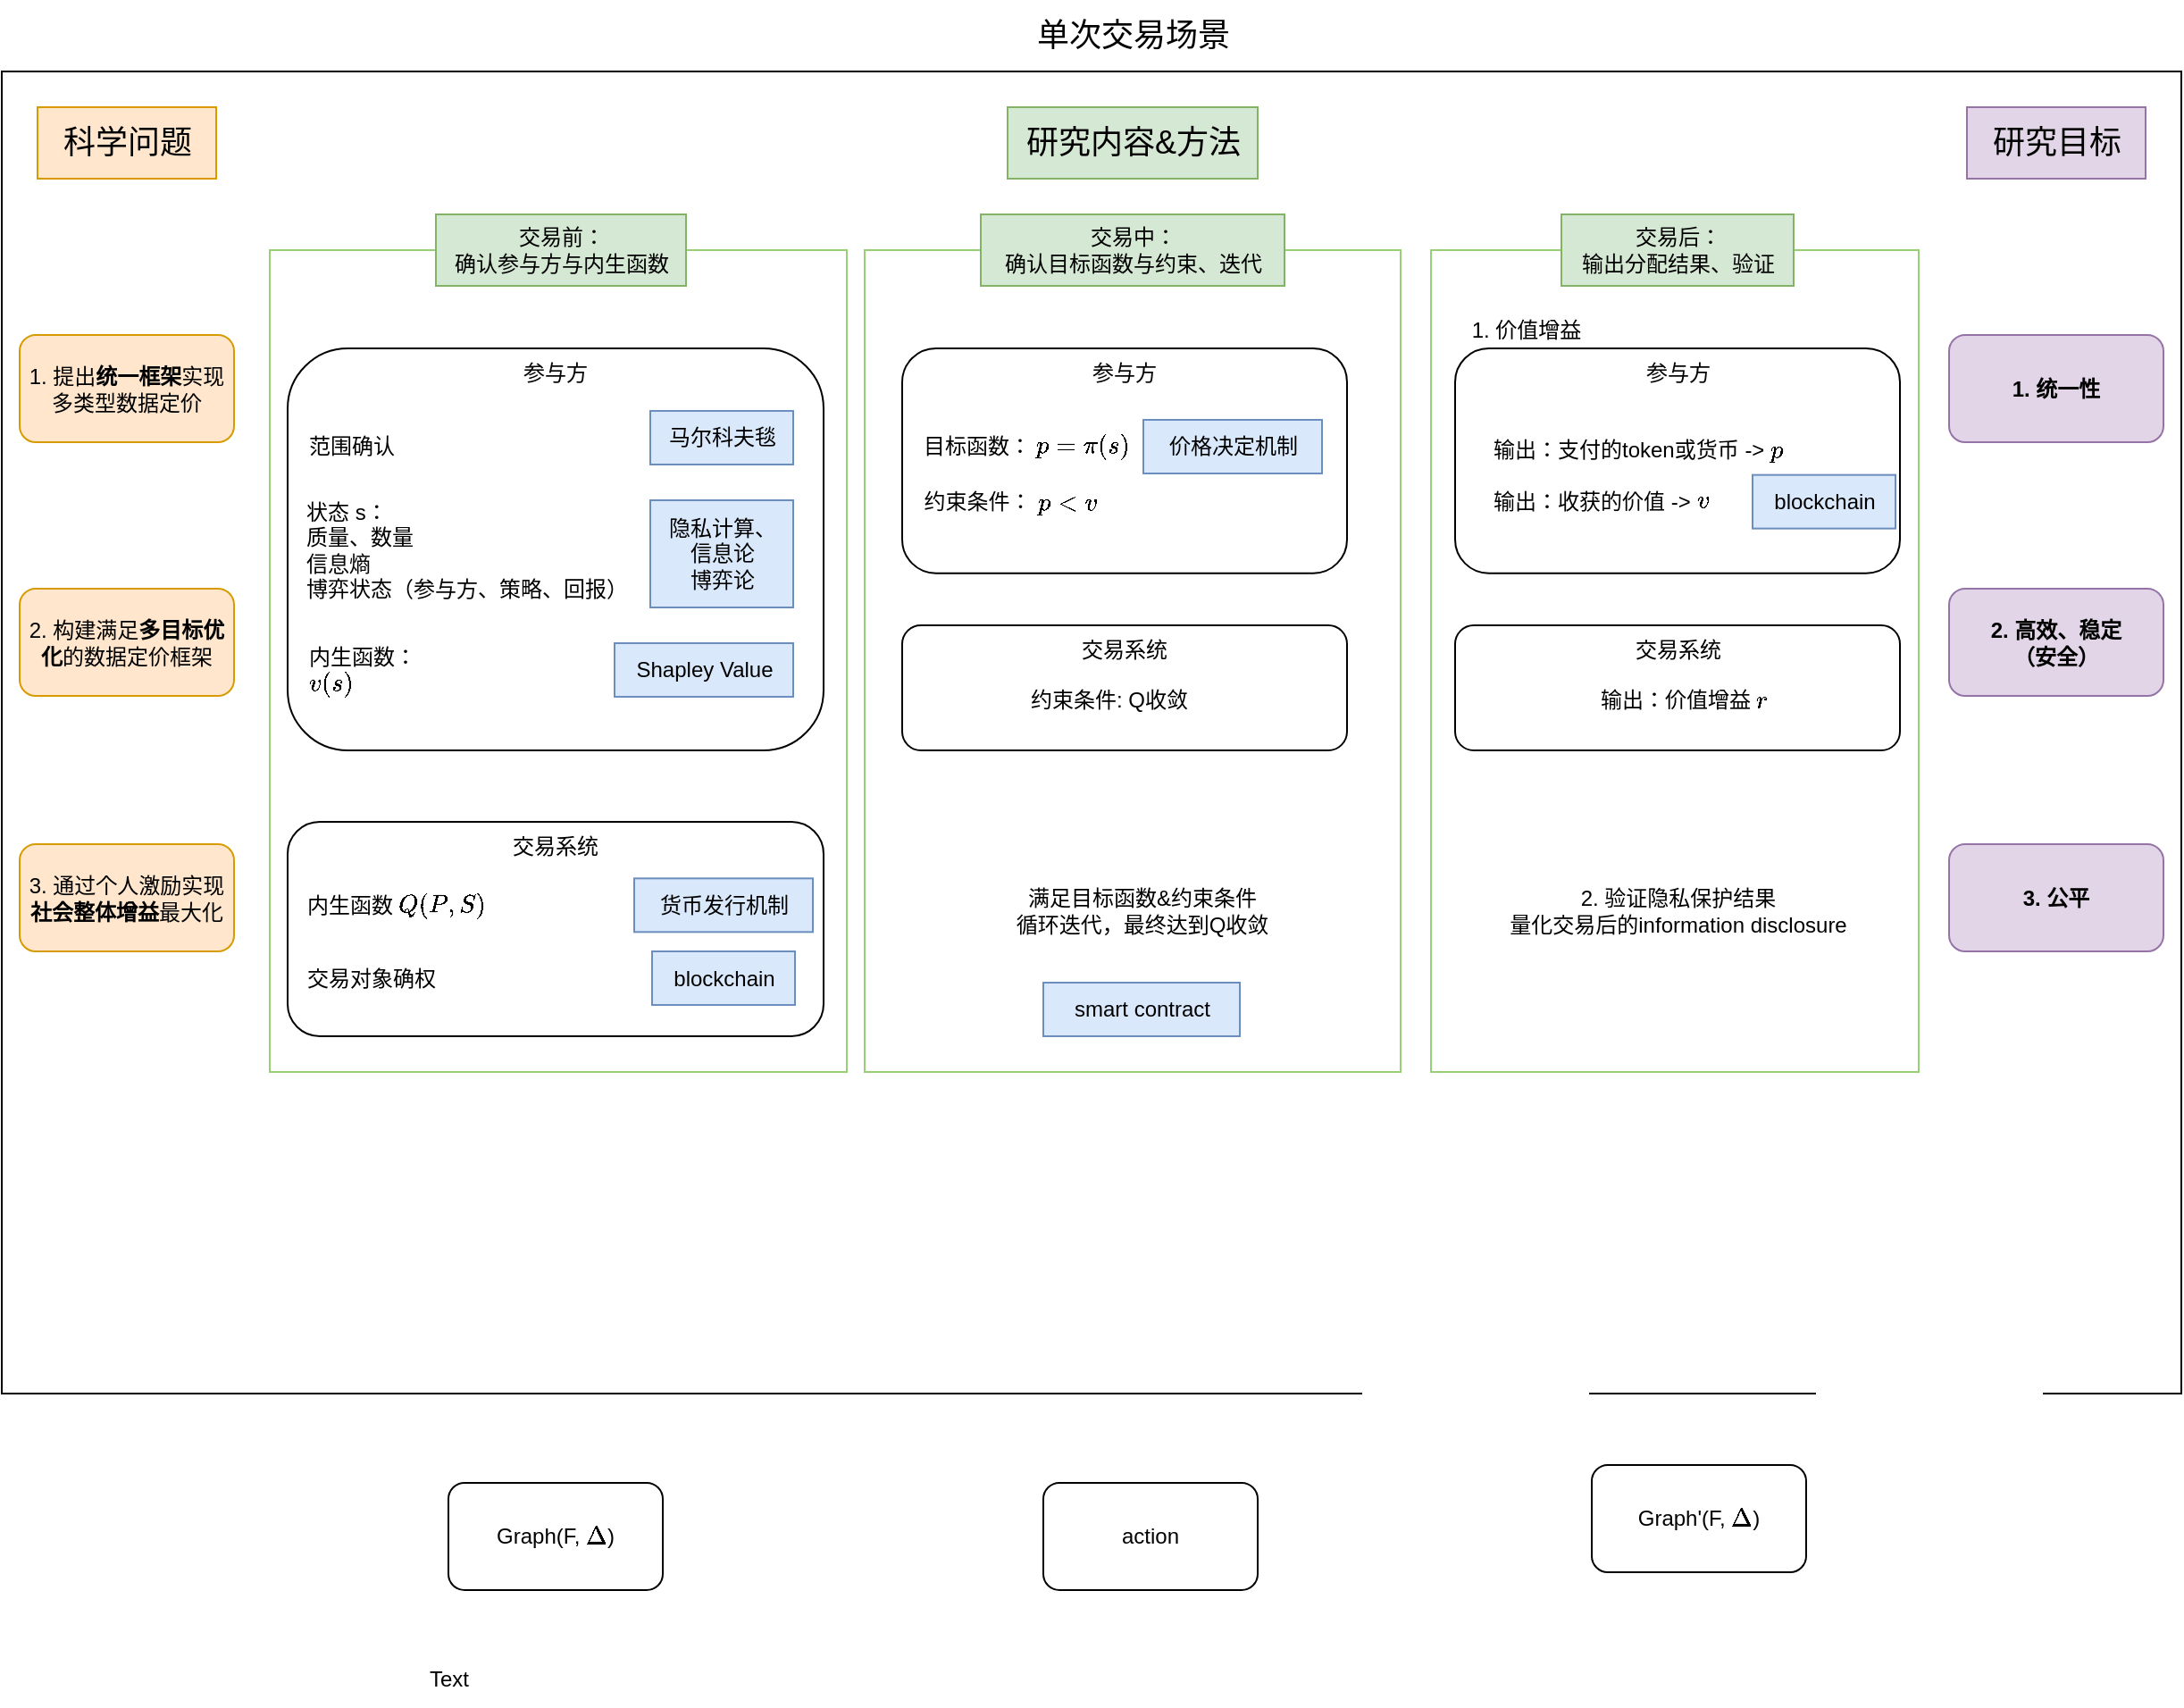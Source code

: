 <mxfile version="20.5.3" type="github">
  <diagram id="kGfsnMhB6VJ4VMqcUgDM" name="Page-1">
    <mxGraphModel dx="1292" dy="753" grid="1" gridSize="10" guides="1" tooltips="1" connect="1" arrows="1" fold="1" page="1" pageScale="1" pageWidth="827" pageHeight="1169" math="1" shadow="0">
      <root>
        <mxCell id="0" />
        <mxCell id="1" parent="0" />
        <mxCell id="trRhdnVgsLyDhOyCSFnk-100" value="" style="rounded=0;whiteSpace=wrap;html=1;fontSize=18;" parent="1" vertex="1">
          <mxGeometry x="10" y="140" width="1220" height="740" as="geometry" />
        </mxCell>
        <mxCell id="trRhdnVgsLyDhOyCSFnk-97" value="" style="group" parent="1" vertex="1" connectable="0">
          <mxGeometry x="810" y="220" width="273" height="480" as="geometry" />
        </mxCell>
        <mxCell id="trRhdnVgsLyDhOyCSFnk-87" value="" style="rounded=0;whiteSpace=wrap;html=1;fontSize=18;strokeColor=#97D077;" parent="trRhdnVgsLyDhOyCSFnk-97" vertex="1">
          <mxGeometry y="20" width="273" height="460" as="geometry" />
        </mxCell>
        <mxCell id="trRhdnVgsLyDhOyCSFnk-9" value="交易后：&lt;br&gt;输出分配结果、验证" style="text;html=1;align=center;verticalAlign=middle;resizable=0;points=[];autosize=1;strokeColor=#82b366;fillColor=#d5e8d4;" parent="trRhdnVgsLyDhOyCSFnk-97" vertex="1">
          <mxGeometry x="73" width="130" height="40" as="geometry" />
        </mxCell>
        <mxCell id="trRhdnVgsLyDhOyCSFnk-79" value="1. 价值增益" style="text;html=1;align=center;verticalAlign=middle;resizable=0;points=[];autosize=1;strokeColor=none;fillColor=none;" parent="trRhdnVgsLyDhOyCSFnk-97" vertex="1">
          <mxGeometry x="13" y="50" width="80" height="30" as="geometry" />
        </mxCell>
        <mxCell id="trRhdnVgsLyDhOyCSFnk-80" value="2. 验证隐私保护结果&lt;br&gt;量化交易后的information disclosure" style="text;html=1;align=center;verticalAlign=middle;resizable=0;points=[];autosize=1;strokeColor=none;fillColor=none;" parent="trRhdnVgsLyDhOyCSFnk-97" vertex="1">
          <mxGeometry x="33" y="370" width="210" height="40" as="geometry" />
        </mxCell>
        <mxCell id="trRhdnVgsLyDhOyCSFnk-95" value="" style="group" parent="1" vertex="1" connectable="0">
          <mxGeometry x="160" y="220" width="323" height="480" as="geometry" />
        </mxCell>
        <mxCell id="trRhdnVgsLyDhOyCSFnk-85" value="" style="rounded=0;whiteSpace=wrap;html=1;fontSize=18;strokeColor=#97D077;" parent="trRhdnVgsLyDhOyCSFnk-95" vertex="1">
          <mxGeometry y="20" width="323" height="460" as="geometry" />
        </mxCell>
        <mxCell id="trRhdnVgsLyDhOyCSFnk-7" value="交易前：&lt;br&gt;确认参与方与内生函数" style="text;html=1;align=center;verticalAlign=middle;resizable=0;points=[];autosize=1;strokeColor=#82b366;fillColor=#d5e8d4;" parent="trRhdnVgsLyDhOyCSFnk-95" vertex="1">
          <mxGeometry x="93" width="140" height="40" as="geometry" />
        </mxCell>
        <mxCell id="trRhdnVgsLyDhOyCSFnk-1" value="科学问题" style="text;html=1;align=center;verticalAlign=middle;resizable=0;points=[];autosize=1;strokeColor=#d79b00;fillColor=#ffe6cc;fontSize=18;" parent="1" vertex="1">
          <mxGeometry x="30" y="160" width="100" height="40" as="geometry" />
        </mxCell>
        <mxCell id="trRhdnVgsLyDhOyCSFnk-2" value="研究内容&amp;amp;方法" style="text;html=1;align=center;verticalAlign=middle;resizable=0;points=[];autosize=1;strokeColor=#82b366;fillColor=#d5e8d4;fontSize=18;" parent="1" vertex="1">
          <mxGeometry x="573" y="160" width="140" height="40" as="geometry" />
        </mxCell>
        <mxCell id="trRhdnVgsLyDhOyCSFnk-3" value="研究目标" style="text;html=1;align=center;verticalAlign=middle;resizable=0;points=[];autosize=1;strokeColor=#9673a6;fillColor=#e1d5e7;fontSize=18;" parent="1" vertex="1">
          <mxGeometry x="1110" y="160" width="100" height="40" as="geometry" />
        </mxCell>
        <mxCell id="trRhdnVgsLyDhOyCSFnk-4" value="1. 提出&lt;b&gt;统一框架&lt;/b&gt;实现多类型数据定价" style="rounded=1;whiteSpace=wrap;html=1;fillColor=#ffe6cc;strokeColor=#d79b00;" parent="1" vertex="1">
          <mxGeometry x="20" y="287.5" width="120" height="60" as="geometry" />
        </mxCell>
        <mxCell id="trRhdnVgsLyDhOyCSFnk-5" value="&lt;span style=&quot;font-weight: normal;&quot;&gt;2. 构建满足&lt;/span&gt;多目标优化&lt;span style=&quot;font-weight: normal;&quot;&gt;的数据定价框架&lt;/span&gt;" style="rounded=1;whiteSpace=wrap;html=1;fontStyle=1;fillColor=#ffe6cc;strokeColor=#d79b00;" parent="1" vertex="1">
          <mxGeometry x="20" y="429.5" width="120" height="60" as="geometry" />
        </mxCell>
        <mxCell id="trRhdnVgsLyDhOyCSFnk-6" value="3. 通过个人激励实现&lt;b&gt;社会整体增益&lt;/b&gt;最大化" style="rounded=1;whiteSpace=wrap;html=1;fillColor=#ffe6cc;strokeColor=#d79b00;" parent="1" vertex="1">
          <mxGeometry x="20" y="572.5" width="120" height="60" as="geometry" />
        </mxCell>
        <mxCell id="trRhdnVgsLyDhOyCSFnk-81" value="1. 统一性" style="rounded=1;whiteSpace=wrap;html=1;fontStyle=1;fillColor=#e1d5e7;strokeColor=#9673a6;" parent="1" vertex="1">
          <mxGeometry x="1100" y="287.5" width="120" height="60" as="geometry" />
        </mxCell>
        <mxCell id="trRhdnVgsLyDhOyCSFnk-82" value="&lt;span style=&quot;&quot;&gt;2. 高效、稳定&lt;br&gt;（安全）&lt;/span&gt;" style="rounded=1;whiteSpace=wrap;html=1;fontStyle=1;fillColor=#e1d5e7;strokeColor=#9673a6;" parent="1" vertex="1">
          <mxGeometry x="1100" y="429.5" width="120" height="60" as="geometry" />
        </mxCell>
        <mxCell id="trRhdnVgsLyDhOyCSFnk-83" value="3. 公平" style="rounded=1;whiteSpace=wrap;html=1;fontStyle=1;fillColor=#e1d5e7;strokeColor=#9673a6;" parent="1" vertex="1">
          <mxGeometry x="1100" y="572.5" width="120" height="60" as="geometry" />
        </mxCell>
        <mxCell id="trRhdnVgsLyDhOyCSFnk-88" value="" style="group" parent="1" vertex="1" connectable="0">
          <mxGeometry x="170" y="295" width="300" height="225" as="geometry" />
        </mxCell>
        <mxCell id="trRhdnVgsLyDhOyCSFnk-11" value="&lt;div style=&quot;text-align: justify;&quot;&gt;&lt;span style=&quot;background-color: initial;&quot;&gt;参与方&lt;/span&gt;&lt;/div&gt;" style="rounded=1;whiteSpace=wrap;html=1;verticalAlign=top;" parent="trRhdnVgsLyDhOyCSFnk-88" vertex="1">
          <mxGeometry width="300" height="225" as="geometry" />
        </mxCell>
        <mxCell id="trRhdnVgsLyDhOyCSFnk-12" value="&lt;div style=&quot;&quot;&gt;&lt;span style=&quot;background-color: initial;&quot;&gt;范围确认&lt;/span&gt;&lt;/div&gt;" style="text;html=1;align=left;verticalAlign=middle;resizable=0;points=[];autosize=1;strokeColor=none;fillColor=none;" parent="trRhdnVgsLyDhOyCSFnk-88" vertex="1">
          <mxGeometry x="10" y="40" width="70" height="30" as="geometry" />
        </mxCell>
        <mxCell id="trRhdnVgsLyDhOyCSFnk-14" value="内生函数：&lt;br&gt;\(v(s)\)" style="text;html=1;align=left;verticalAlign=middle;resizable=0;points=[];autosize=1;strokeColor=none;fillColor=none;" parent="trRhdnVgsLyDhOyCSFnk-88" vertex="1">
          <mxGeometry x="10" y="160" width="80" height="40" as="geometry" />
        </mxCell>
        <mxCell id="trRhdnVgsLyDhOyCSFnk-15" value="马尔科夫毯" style="text;html=1;align=center;verticalAlign=middle;resizable=0;points=[];autosize=1;strokeColor=#6c8ebf;fillColor=#dae8fc;" parent="trRhdnVgsLyDhOyCSFnk-88" vertex="1">
          <mxGeometry x="203" y="35" width="80" height="30" as="geometry" />
        </mxCell>
        <mxCell id="trRhdnVgsLyDhOyCSFnk-16" style="edgeStyle=orthogonalEdgeStyle;rounded=0;orthogonalLoop=1;jettySize=auto;html=1;exitX=0.5;exitY=1;exitDx=0;exitDy=0;" parent="trRhdnVgsLyDhOyCSFnk-88" source="trRhdnVgsLyDhOyCSFnk-11" target="trRhdnVgsLyDhOyCSFnk-11" edge="1">
          <mxGeometry relative="1" as="geometry" />
        </mxCell>
        <mxCell id="trRhdnVgsLyDhOyCSFnk-17" style="edgeStyle=orthogonalEdgeStyle;rounded=0;orthogonalLoop=1;jettySize=auto;html=1;exitX=0.5;exitY=1;exitDx=0;exitDy=0;" parent="trRhdnVgsLyDhOyCSFnk-88" source="trRhdnVgsLyDhOyCSFnk-11" target="trRhdnVgsLyDhOyCSFnk-11" edge="1">
          <mxGeometry relative="1" as="geometry" />
        </mxCell>
        <mxCell id="trRhdnVgsLyDhOyCSFnk-19" value="隐私计算、&lt;br&gt;信息论&lt;br&gt;博弈论" style="text;html=1;align=center;verticalAlign=middle;resizable=0;points=[];autosize=1;strokeColor=#6c8ebf;fillColor=#dae8fc;" parent="trRhdnVgsLyDhOyCSFnk-88" vertex="1">
          <mxGeometry x="203" y="85" width="80" height="60" as="geometry" />
        </mxCell>
        <mxCell id="trRhdnVgsLyDhOyCSFnk-20" value="Shapley Value" style="text;html=1;align=center;verticalAlign=middle;resizable=0;points=[];autosize=1;strokeColor=#6c8ebf;fillColor=#dae8fc;" parent="trRhdnVgsLyDhOyCSFnk-88" vertex="1">
          <mxGeometry x="183" y="165" width="100" height="30" as="geometry" />
        </mxCell>
        <mxCell id="trRhdnVgsLyDhOyCSFnk-63" value="&lt;div style=&quot;text-align: justify;&quot;&gt;&lt;span style=&quot;background-color: initial;&quot;&gt;状态 s：&lt;/span&gt;&lt;/div&gt;&lt;div style=&quot;text-align: justify;&quot;&gt;&lt;span style=&quot;background-color: initial;&quot;&gt;质量、数量&lt;/span&gt;&lt;/div&gt;&lt;div style=&quot;text-align: justify;&quot;&gt;&lt;span style=&quot;background-color: initial;&quot;&gt;信息熵&lt;/span&gt;&lt;/div&gt;&lt;div style=&quot;text-align: justify;&quot;&gt;&lt;span style=&quot;background-color: initial;&quot;&gt;博弈状态（参与方、策略、回报）&lt;/span&gt;&lt;/div&gt;" style="text;html=1;align=center;verticalAlign=middle;resizable=0;points=[];autosize=1;strokeColor=none;fillColor=none;" parent="trRhdnVgsLyDhOyCSFnk-88" vertex="1">
          <mxGeometry y="77.5" width="200" height="70" as="geometry" />
        </mxCell>
        <mxCell id="trRhdnVgsLyDhOyCSFnk-91" value="" style="group" parent="1" vertex="1" connectable="0">
          <mxGeometry x="823.5" y="295" width="249" height="125.83" as="geometry" />
        </mxCell>
        <mxCell id="trRhdnVgsLyDhOyCSFnk-69" value="&lt;div style=&quot;text-align: justify;&quot;&gt;&lt;span style=&quot;background-color: initial;&quot;&gt;参与方&lt;/span&gt;&lt;/div&gt;" style="rounded=1;whiteSpace=wrap;html=1;verticalAlign=top;" parent="trRhdnVgsLyDhOyCSFnk-91" vertex="1">
          <mxGeometry width="249" height="125.83" as="geometry" />
        </mxCell>
        <mxCell id="trRhdnVgsLyDhOyCSFnk-70" value="&lt;div style=&quot;&quot;&gt;&lt;span style=&quot;background-color: initial;&quot;&gt;输出：支付的token或货币 -&amp;gt; \(p\)&lt;/span&gt;&lt;/div&gt;&lt;div style=&quot;&quot;&gt;&lt;span style=&quot;background-color: initial;&quot;&gt;&lt;br&gt;&lt;/span&gt;&lt;/div&gt;&lt;div style=&quot;&quot;&gt;&lt;span style=&quot;background-color: initial;&quot;&gt;输出：收获的价值 -&amp;gt; \(v\)&lt;/span&gt;&lt;/div&gt;" style="text;html=1;align=left;verticalAlign=middle;resizable=0;points=[];autosize=1;strokeColor=none;fillColor=none;" parent="trRhdnVgsLyDhOyCSFnk-91" vertex="1">
          <mxGeometry x="19.5" y="40.83" width="200" height="60" as="geometry" />
        </mxCell>
        <mxCell id="trRhdnVgsLyDhOyCSFnk-72" style="edgeStyle=orthogonalEdgeStyle;rounded=0;orthogonalLoop=1;jettySize=auto;html=1;exitX=0.5;exitY=1;exitDx=0;exitDy=0;" parent="trRhdnVgsLyDhOyCSFnk-91" source="trRhdnVgsLyDhOyCSFnk-69" target="trRhdnVgsLyDhOyCSFnk-69" edge="1">
          <mxGeometry relative="1" as="geometry" />
        </mxCell>
        <mxCell id="trRhdnVgsLyDhOyCSFnk-73" style="edgeStyle=orthogonalEdgeStyle;rounded=0;orthogonalLoop=1;jettySize=auto;html=1;exitX=0.5;exitY=1;exitDx=0;exitDy=0;" parent="trRhdnVgsLyDhOyCSFnk-91" source="trRhdnVgsLyDhOyCSFnk-69" target="trRhdnVgsLyDhOyCSFnk-69" edge="1">
          <mxGeometry relative="1" as="geometry" />
        </mxCell>
        <mxCell id="5i36ToeXWMyhT65RXCBS-3" value="blockchain" style="text;html=1;align=center;verticalAlign=middle;resizable=0;points=[];autosize=1;strokeColor=#6c8ebf;fillColor=#dae8fc;" vertex="1" parent="trRhdnVgsLyDhOyCSFnk-91">
          <mxGeometry x="166.5" y="70.827" width="80" height="30" as="geometry" />
        </mxCell>
        <mxCell id="trRhdnVgsLyDhOyCSFnk-93" value="" style="group" parent="1" vertex="1" connectable="0">
          <mxGeometry x="823.5" y="450" width="249" height="70" as="geometry" />
        </mxCell>
        <mxCell id="trRhdnVgsLyDhOyCSFnk-74" value="&lt;div style=&quot;text-align: justify;&quot;&gt;&lt;span style=&quot;background-color: initial;&quot;&gt;交易系统&lt;/span&gt;&lt;/div&gt;" style="rounded=1;whiteSpace=wrap;html=1;verticalAlign=top;" parent="trRhdnVgsLyDhOyCSFnk-93" vertex="1">
          <mxGeometry width="249" height="70" as="geometry" />
        </mxCell>
        <mxCell id="trRhdnVgsLyDhOyCSFnk-75" value="&lt;div style=&quot;&quot;&gt;&lt;span style=&quot;background-color: initial;&quot;&gt;输出：价值增益 \(r\)&lt;/span&gt;&lt;/div&gt;" style="text;html=1;align=left;verticalAlign=middle;resizable=0;points=[];autosize=1;strokeColor=none;fillColor=none;" parent="trRhdnVgsLyDhOyCSFnk-93" vertex="1">
          <mxGeometry x="79.5" y="27.222" width="130" height="30" as="geometry" />
        </mxCell>
        <mxCell id="trRhdnVgsLyDhOyCSFnk-76" style="edgeStyle=orthogonalEdgeStyle;rounded=0;orthogonalLoop=1;jettySize=auto;html=1;exitX=0.5;exitY=1;exitDx=0;exitDy=0;" parent="trRhdnVgsLyDhOyCSFnk-93" source="trRhdnVgsLyDhOyCSFnk-74" target="trRhdnVgsLyDhOyCSFnk-74" edge="1">
          <mxGeometry relative="1" as="geometry" />
        </mxCell>
        <mxCell id="trRhdnVgsLyDhOyCSFnk-77" style="edgeStyle=orthogonalEdgeStyle;rounded=0;orthogonalLoop=1;jettySize=auto;html=1;exitX=0.5;exitY=1;exitDx=0;exitDy=0;" parent="trRhdnVgsLyDhOyCSFnk-93" source="trRhdnVgsLyDhOyCSFnk-74" target="trRhdnVgsLyDhOyCSFnk-74" edge="1">
          <mxGeometry relative="1" as="geometry" />
        </mxCell>
        <mxCell id="trRhdnVgsLyDhOyCSFnk-98" value="" style="group" parent="1" vertex="1" connectable="0">
          <mxGeometry x="493" y="220" width="300" height="480" as="geometry" />
        </mxCell>
        <mxCell id="trRhdnVgsLyDhOyCSFnk-96" value="" style="group" parent="trRhdnVgsLyDhOyCSFnk-98" vertex="1" connectable="0">
          <mxGeometry width="300" height="480" as="geometry" />
        </mxCell>
        <mxCell id="trRhdnVgsLyDhOyCSFnk-86" value="" style="rounded=0;whiteSpace=wrap;html=1;fontSize=18;strokeColor=#97D077;" parent="trRhdnVgsLyDhOyCSFnk-96" vertex="1">
          <mxGeometry y="20" width="300" height="460" as="geometry" />
        </mxCell>
        <mxCell id="trRhdnVgsLyDhOyCSFnk-8" value="交易中：&lt;br&gt;确认目标函数与约束、迭代" style="text;html=1;align=center;verticalAlign=middle;resizable=0;points=[];autosize=1;strokeColor=#82b366;fillColor=#d5e8d4;" parent="trRhdnVgsLyDhOyCSFnk-96" vertex="1">
          <mxGeometry x="65" width="170" height="40" as="geometry" />
        </mxCell>
        <mxCell id="trRhdnVgsLyDhOyCSFnk-68" value="满足目标函数&amp;amp;约束条件&lt;br&gt;循环迭代，最终达到Q收敛" style="text;html=1;align=center;verticalAlign=middle;resizable=0;points=[];autosize=1;strokeColor=none;fillColor=none;" parent="trRhdnVgsLyDhOyCSFnk-96" vertex="1">
          <mxGeometry x="75" y="370" width="160" height="40" as="geometry" />
        </mxCell>
        <mxCell id="nqb6rjVmKKxylzuNUf7l-2" value="&amp;nbsp;smart contract&amp;nbsp;" style="text;html=1;align=center;verticalAlign=middle;resizable=0;points=[];autosize=1;strokeColor=#6c8ebf;fillColor=#dae8fc;" parent="trRhdnVgsLyDhOyCSFnk-96" vertex="1">
          <mxGeometry x="100" y="430" width="110" height="30" as="geometry" />
        </mxCell>
        <mxCell id="trRhdnVgsLyDhOyCSFnk-89" value="" style="group" parent="trRhdnVgsLyDhOyCSFnk-98" vertex="1" connectable="0">
          <mxGeometry x="21" y="75" width="249" height="125.83" as="geometry" />
        </mxCell>
        <mxCell id="trRhdnVgsLyDhOyCSFnk-48" value="&lt;div style=&quot;text-align: justify;&quot;&gt;&lt;span style=&quot;background-color: initial;&quot;&gt;参与方&lt;/span&gt;&lt;/div&gt;" style="rounded=1;whiteSpace=wrap;html=1;verticalAlign=top;" parent="trRhdnVgsLyDhOyCSFnk-89" vertex="1">
          <mxGeometry width="249" height="125.83" as="geometry" />
        </mxCell>
        <mxCell id="trRhdnVgsLyDhOyCSFnk-49" value="&lt;div style=&quot;&quot;&gt;&lt;span style=&quot;background-color: initial;&quot;&gt;目标函数： \(p=\pi(s)\)&lt;/span&gt;&lt;/div&gt;" style="text;html=1;align=left;verticalAlign=middle;resizable=0;points=[];autosize=1;strokeColor=none;fillColor=none;" parent="trRhdnVgsLyDhOyCSFnk-89" vertex="1">
          <mxGeometry x="10" y="40" width="140" height="30" as="geometry" />
        </mxCell>
        <mxCell id="trRhdnVgsLyDhOyCSFnk-52" value="价格决定机制" style="text;html=1;align=center;verticalAlign=middle;resizable=0;points=[];autosize=1;strokeColor=#6c8ebf;fillColor=#dae8fc;" parent="trRhdnVgsLyDhOyCSFnk-89" vertex="1">
          <mxGeometry x="135" y="40" width="100" height="30" as="geometry" />
        </mxCell>
        <mxCell id="trRhdnVgsLyDhOyCSFnk-53" style="edgeStyle=orthogonalEdgeStyle;rounded=0;orthogonalLoop=1;jettySize=auto;html=1;exitX=0.5;exitY=1;exitDx=0;exitDy=0;" parent="trRhdnVgsLyDhOyCSFnk-89" source="trRhdnVgsLyDhOyCSFnk-48" target="trRhdnVgsLyDhOyCSFnk-48" edge="1">
          <mxGeometry relative="1" as="geometry" />
        </mxCell>
        <mxCell id="trRhdnVgsLyDhOyCSFnk-54" style="edgeStyle=orthogonalEdgeStyle;rounded=0;orthogonalLoop=1;jettySize=auto;html=1;exitX=0.5;exitY=1;exitDx=0;exitDy=0;" parent="trRhdnVgsLyDhOyCSFnk-89" source="trRhdnVgsLyDhOyCSFnk-48" target="trRhdnVgsLyDhOyCSFnk-48" edge="1">
          <mxGeometry relative="1" as="geometry" />
        </mxCell>
        <mxCell id="trRhdnVgsLyDhOyCSFnk-62" value="约束条件： \(p&amp;lt;v\)" style="text;html=1;align=center;verticalAlign=middle;resizable=0;points=[];autosize=1;strokeColor=none;fillColor=none;" parent="trRhdnVgsLyDhOyCSFnk-89" vertex="1">
          <mxGeometry y="70.83" width="120" height="30" as="geometry" />
        </mxCell>
        <mxCell id="trRhdnVgsLyDhOyCSFnk-90" value="" style="group" parent="trRhdnVgsLyDhOyCSFnk-98" vertex="1" connectable="0">
          <mxGeometry x="21" y="230" width="249" height="70" as="geometry" />
        </mxCell>
        <mxCell id="trRhdnVgsLyDhOyCSFnk-57" value="&lt;div style=&quot;text-align: justify;&quot;&gt;&lt;span style=&quot;background-color: initial;&quot;&gt;交易系统&lt;/span&gt;&lt;/div&gt;" style="rounded=1;whiteSpace=wrap;html=1;verticalAlign=top;" parent="trRhdnVgsLyDhOyCSFnk-90" vertex="1">
          <mxGeometry width="249" height="70" as="geometry" />
        </mxCell>
        <mxCell id="trRhdnVgsLyDhOyCSFnk-58" value="&lt;div style=&quot;&quot;&gt;&lt;span style=&quot;background-color: initial;&quot;&gt;约束条件: Q收敛&lt;/span&gt;&lt;/div&gt;" style="text;html=1;align=left;verticalAlign=middle;resizable=0;points=[];autosize=1;strokeColor=none;fillColor=none;" parent="trRhdnVgsLyDhOyCSFnk-90" vertex="1">
          <mxGeometry x="69.5" y="27.222" width="110" height="30" as="geometry" />
        </mxCell>
        <mxCell id="trRhdnVgsLyDhOyCSFnk-60" style="edgeStyle=orthogonalEdgeStyle;rounded=0;orthogonalLoop=1;jettySize=auto;html=1;exitX=0.5;exitY=1;exitDx=0;exitDy=0;" parent="trRhdnVgsLyDhOyCSFnk-90" source="trRhdnVgsLyDhOyCSFnk-57" target="trRhdnVgsLyDhOyCSFnk-57" edge="1">
          <mxGeometry relative="1" as="geometry" />
        </mxCell>
        <mxCell id="trRhdnVgsLyDhOyCSFnk-61" style="edgeStyle=orthogonalEdgeStyle;rounded=0;orthogonalLoop=1;jettySize=auto;html=1;exitX=0.5;exitY=1;exitDx=0;exitDy=0;" parent="trRhdnVgsLyDhOyCSFnk-90" source="trRhdnVgsLyDhOyCSFnk-57" target="trRhdnVgsLyDhOyCSFnk-57" edge="1">
          <mxGeometry relative="1" as="geometry" />
        </mxCell>
        <mxCell id="trRhdnVgsLyDhOyCSFnk-99" value="单次交易场景" style="text;html=1;align=center;verticalAlign=middle;resizable=0;points=[];autosize=1;strokeColor=none;fillColor=none;fontSize=18;" parent="1" vertex="1">
          <mxGeometry x="578" y="100" width="130" height="40" as="geometry" />
        </mxCell>
        <mxCell id="nqb6rjVmKKxylzuNUf7l-4" value="Graph(F, \(\Delta\))" style="rounded=1;whiteSpace=wrap;html=1;" parent="1" vertex="1">
          <mxGeometry x="260" y="930" width="120" height="60" as="geometry" />
        </mxCell>
        <mxCell id="nqb6rjVmKKxylzuNUf7l-5" value="action" style="rounded=1;whiteSpace=wrap;html=1;" parent="1" vertex="1">
          <mxGeometry x="593" y="930" width="120" height="60" as="geometry" />
        </mxCell>
        <mxCell id="nqb6rjVmKKxylzuNUf7l-7" value="Graph&#39;(F, \(\Delta\))" style="rounded=1;whiteSpace=wrap;html=1;" parent="1" vertex="1">
          <mxGeometry x="900" y="920" width="120" height="60" as="geometry" />
        </mxCell>
        <mxCell id="nqb6rjVmKKxylzuNUf7l-9" value="Text" style="text;html=1;align=center;verticalAlign=middle;resizable=0;points=[];autosize=1;strokeColor=none;fillColor=none;" parent="1" vertex="1">
          <mxGeometry x="235" y="1025" width="50" height="30" as="geometry" />
        </mxCell>
        <mxCell id="trRhdnVgsLyDhOyCSFnk-21" value="&lt;div style=&quot;text-align: justify;&quot;&gt;&lt;span style=&quot;background-color: initial;&quot;&gt;交易系统&lt;/span&gt;&lt;/div&gt;" style="rounded=1;whiteSpace=wrap;html=1;verticalAlign=top;" parent="1" vertex="1">
          <mxGeometry x="170" y="560" width="300" height="120" as="geometry" />
        </mxCell>
        <mxCell id="trRhdnVgsLyDhOyCSFnk-22" value="&lt;div style=&quot;&quot;&gt;&lt;span style=&quot;background-color: initial;&quot;&gt;内生函数 \(Q(P,S)\)&lt;/span&gt;&lt;/div&gt;" style="text;html=1;align=left;verticalAlign=middle;resizable=0;points=[];autosize=1;strokeColor=none;fillColor=none;" parent="1" vertex="1">
          <mxGeometry x="178.5" y="591.663" width="120" height="30" as="geometry" />
        </mxCell>
        <mxCell id="trRhdnVgsLyDhOyCSFnk-25" value="货币发行机制" style="text;html=1;align=center;verticalAlign=middle;resizable=0;points=[];autosize=1;strokeColor=#6c8ebf;fillColor=#dae8fc;" parent="1" vertex="1">
          <mxGeometry x="364" y="591.667" width="100" height="30" as="geometry" />
        </mxCell>
        <mxCell id="trRhdnVgsLyDhOyCSFnk-26" style="edgeStyle=orthogonalEdgeStyle;rounded=0;orthogonalLoop=1;jettySize=auto;html=1;exitX=0.5;exitY=1;exitDx=0;exitDy=0;" parent="1" source="trRhdnVgsLyDhOyCSFnk-21" target="trRhdnVgsLyDhOyCSFnk-21" edge="1">
          <mxGeometry relative="1" as="geometry" />
        </mxCell>
        <mxCell id="trRhdnVgsLyDhOyCSFnk-27" style="edgeStyle=orthogonalEdgeStyle;rounded=0;orthogonalLoop=1;jettySize=auto;html=1;exitX=0.5;exitY=1;exitDx=0;exitDy=0;" parent="1" source="trRhdnVgsLyDhOyCSFnk-21" target="trRhdnVgsLyDhOyCSFnk-21" edge="1">
          <mxGeometry relative="1" as="geometry" />
        </mxCell>
        <mxCell id="5i36ToeXWMyhT65RXCBS-1" value="交易对象确权" style="text;html=1;align=left;verticalAlign=middle;resizable=0;points=[];autosize=1;strokeColor=none;fillColor=none;" vertex="1" parent="1">
          <mxGeometry x="178.5" y="632.503" width="100" height="30" as="geometry" />
        </mxCell>
        <mxCell id="5i36ToeXWMyhT65RXCBS-2" value="blockchain" style="text;html=1;align=center;verticalAlign=middle;resizable=0;points=[];autosize=1;strokeColor=#6c8ebf;fillColor=#dae8fc;" vertex="1" parent="1">
          <mxGeometry x="374" y="632.507" width="80" height="30" as="geometry" />
        </mxCell>
      </root>
    </mxGraphModel>
  </diagram>
</mxfile>
